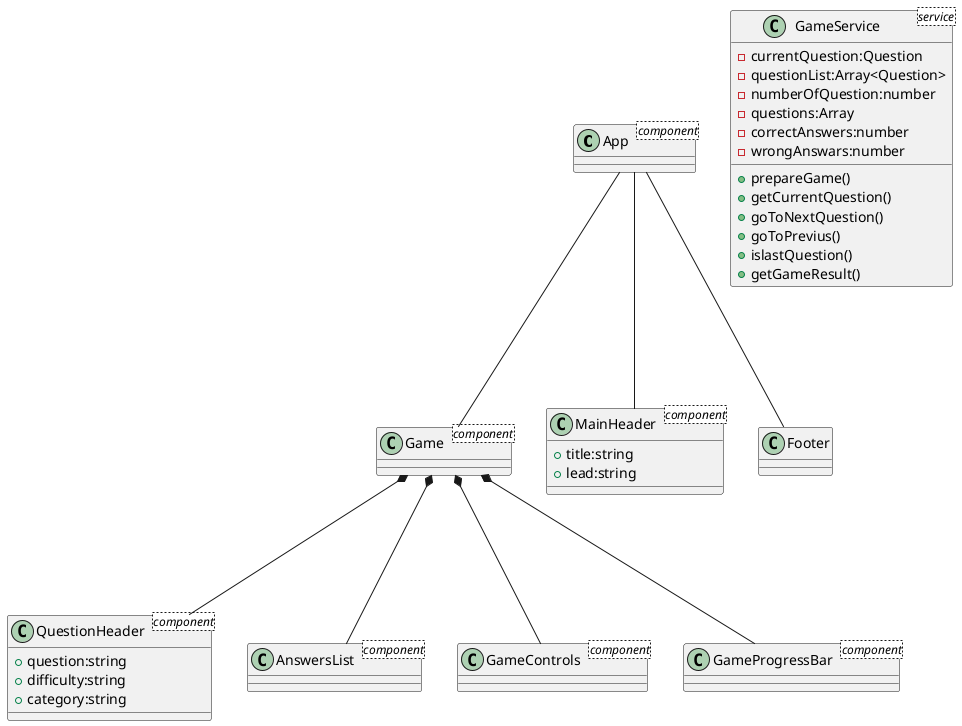 @startuml

  App --- Game
  App --- MainHeader
  App --- Footer

  Game *--- QuestionHeader 
  Game *--- AnswersList
  Game *--- GameControls
  Game *--- GameProgressBar

  class App <component> {}

  class MainHeader <component> {
    + title:string
    + lead:string 
  }

  class QuestionHeader <component> {
    + question:string
    + difficulty:string
    + category:string
  }

class GameService <service> {
      - currentQuestion:Question
      - questionList:Array<Question>
      - numberOfQuestion:number
      - questions:Array
      - correctAnswers:number
      - wrongAnswars:number
      ' imposta la partita imposta la pria domanda
      + prepareGame()
      + getCurrentQuestion()
      + goToNextQuestion()
      + goToPrevius()
      + islastQuestion()
      + getGameResult()
  }


  class Game <component>
  class GameControls <component>
  class GameProgressBar <component>
  class AnswersList <component>
@enduml